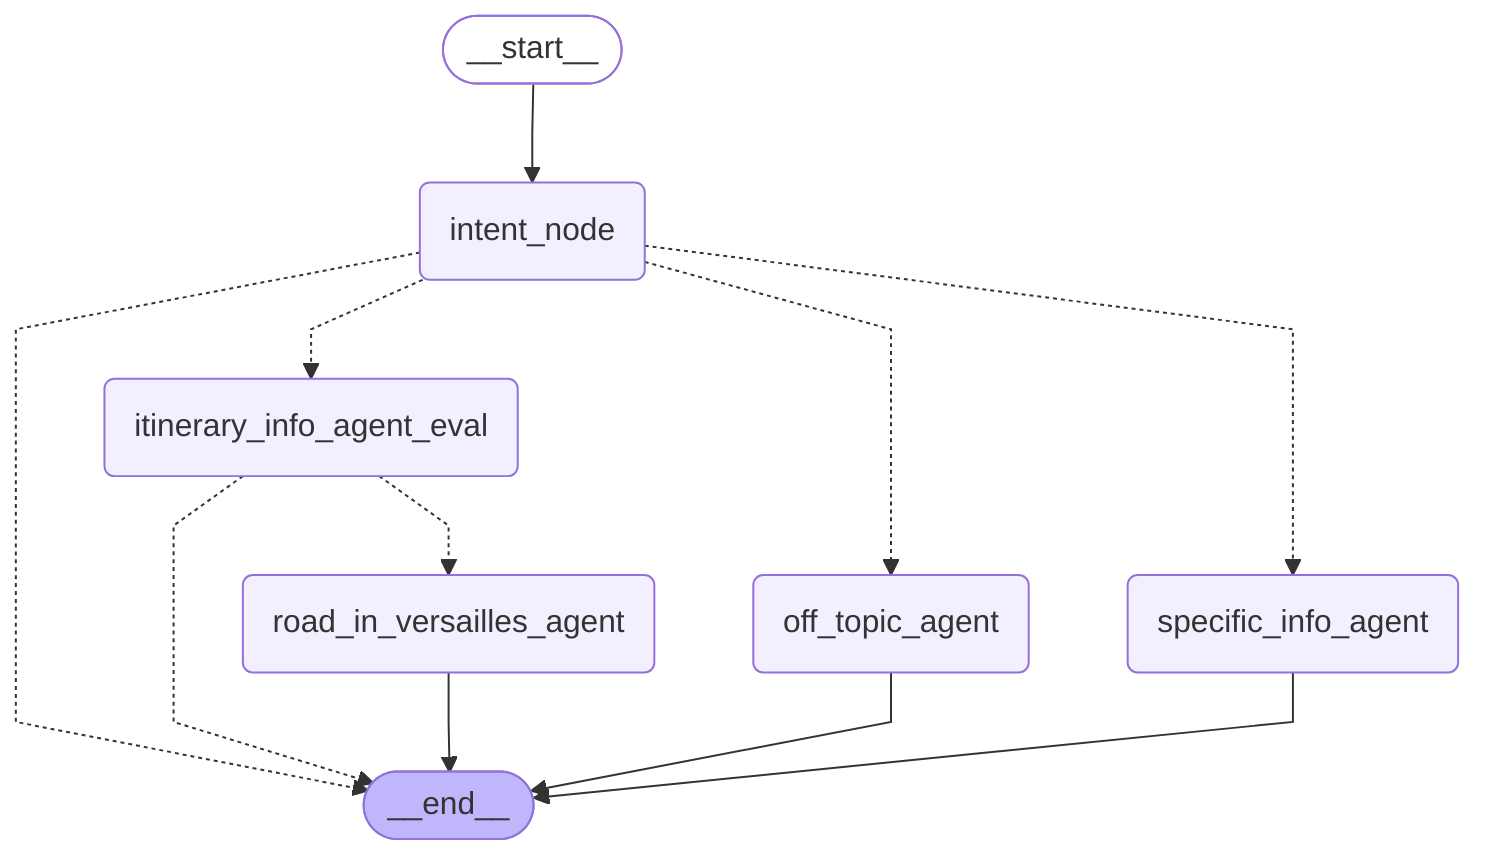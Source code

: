 ---
config:
  flowchart:
    curve: linear
---
graph TD;
	__start__([<p>__start__</p>]):::first
	intent_node(intent_node)
	off_topic_agent(off_topic_agent)
	specific_info_agent(specific_info_agent)
	itinerary_info_agent_eval(itinerary_info_agent_eval)
	road_in_versailles_agent(road_in_versailles_agent)
	__end__([<p>__end__</p>]):::last
	__start__ --> intent_node;
	intent_node -.-> __end__;
	intent_node -.-> itinerary_info_agent_eval;
	intent_node -.-> off_topic_agent;
	intent_node -.-> specific_info_agent;
	itinerary_info_agent_eval -.-> __end__;
	itinerary_info_agent_eval -.-> road_in_versailles_agent;
	off_topic_agent --> __end__;
	road_in_versailles_agent --> __end__;
	specific_info_agent --> __end__;
	classDef default fill:#f2f0ff,line-height:1.2
	classDef first fill-opacity:0
	classDef last fill:#bfb6fc